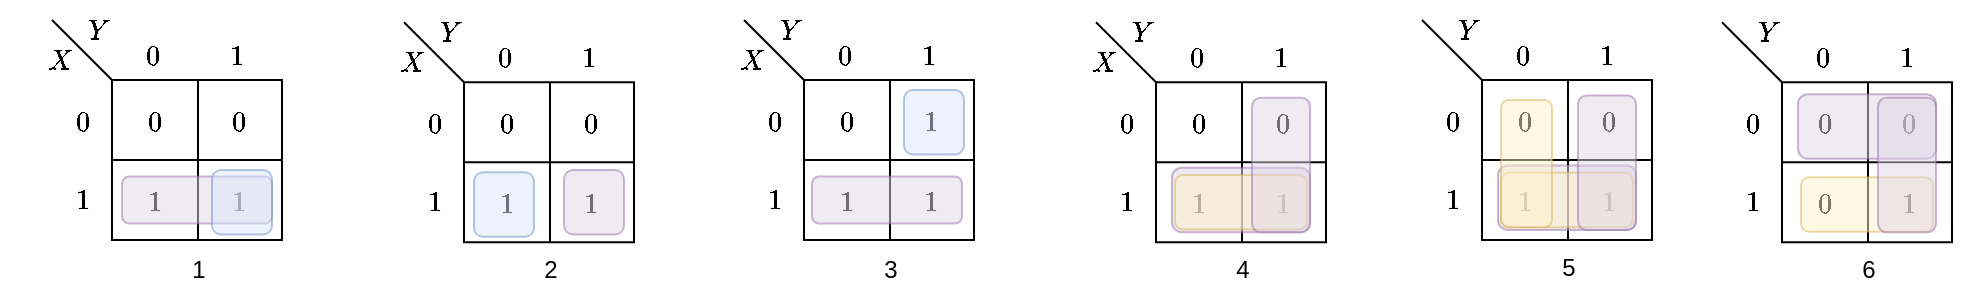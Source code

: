 <mxfile version="20.6.2" type="device"><diagram id="-MAkmKdLM5bLGDPjDJIu" name="第 1 页"><mxGraphModel dx="1099" dy="799" grid="1" gridSize="10" guides="1" tooltips="1" connect="1" arrows="1" fold="1" page="0" pageScale="1" pageWidth="827" pageHeight="1169" math="1" shadow="0"><root><mxCell id="0"/><mxCell id="1" parent="0"/><mxCell id="CgvZ15_UMmdGsSOJq5-d-1" value="" style="shape=table;html=1;whiteSpace=wrap;startSize=0;container=1;collapsible=0;childLayout=tableLayout;" vertex="1" parent="1"><mxGeometry x="310" y="230" width="85" height="80" as="geometry"/></mxCell><mxCell id="CgvZ15_UMmdGsSOJq5-d-2" value="" style="shape=tableRow;horizontal=0;startSize=0;swimlaneHead=0;swimlaneBody=0;top=0;left=0;bottom=0;right=0;collapsible=0;dropTarget=0;fillColor=none;points=[[0,0.5],[1,0.5]];portConstraint=eastwest;" vertex="1" parent="CgvZ15_UMmdGsSOJq5-d-1"><mxGeometry width="85" height="40" as="geometry"/></mxCell><mxCell id="CgvZ15_UMmdGsSOJq5-d-3" value="$$0$$" style="shape=partialRectangle;html=1;whiteSpace=wrap;connectable=0;fillColor=none;top=0;left=0;bottom=0;right=0;overflow=hidden;" vertex="1" parent="CgvZ15_UMmdGsSOJq5-d-2"><mxGeometry width="43" height="40" as="geometry"><mxRectangle width="43" height="40" as="alternateBounds"/></mxGeometry></mxCell><mxCell id="CgvZ15_UMmdGsSOJq5-d-4" value="$$0$$" style="shape=partialRectangle;html=1;whiteSpace=wrap;connectable=0;fillColor=none;top=0;left=0;bottom=0;right=0;overflow=hidden;" vertex="1" parent="CgvZ15_UMmdGsSOJq5-d-2"><mxGeometry x="43" width="42" height="40" as="geometry"><mxRectangle width="42" height="40" as="alternateBounds"/></mxGeometry></mxCell><mxCell id="CgvZ15_UMmdGsSOJq5-d-7" value="" style="shape=tableRow;horizontal=0;startSize=0;swimlaneHead=0;swimlaneBody=0;top=0;left=0;bottom=0;right=0;collapsible=0;dropTarget=0;fillColor=none;points=[[0,0.5],[1,0.5]];portConstraint=eastwest;" vertex="1" parent="CgvZ15_UMmdGsSOJq5-d-1"><mxGeometry y="40" width="85" height="40" as="geometry"/></mxCell><mxCell id="CgvZ15_UMmdGsSOJq5-d-8" value="$$1$$" style="shape=partialRectangle;html=1;whiteSpace=wrap;connectable=0;fillColor=none;top=0;left=0;bottom=0;right=0;overflow=hidden;" vertex="1" parent="CgvZ15_UMmdGsSOJq5-d-7"><mxGeometry width="43" height="40" as="geometry"><mxRectangle width="43" height="40" as="alternateBounds"/></mxGeometry></mxCell><mxCell id="CgvZ15_UMmdGsSOJq5-d-9" value="$$1$$" style="shape=partialRectangle;html=1;whiteSpace=wrap;connectable=0;fillColor=none;top=0;left=0;bottom=0;right=0;overflow=hidden;" vertex="1" parent="CgvZ15_UMmdGsSOJq5-d-7"><mxGeometry x="43" width="42" height="40" as="geometry"><mxRectangle width="42" height="40" as="alternateBounds"/></mxGeometry></mxCell><mxCell id="CgvZ15_UMmdGsSOJq5-d-22" value="$$0$$" style="text;html=1;align=center;verticalAlign=middle;resizable=0;points=[];autosize=1;strokeColor=none;fillColor=none;" vertex="1" parent="1"><mxGeometry x="300" y="203" width="60" height="30" as="geometry"/></mxCell><mxCell id="CgvZ15_UMmdGsSOJq5-d-23" value="$$0$$" style="text;html=1;align=center;verticalAlign=middle;resizable=0;points=[];autosize=1;strokeColor=none;fillColor=none;" vertex="1" parent="1"><mxGeometry x="265" y="236" width="60" height="30" as="geometry"/></mxCell><mxCell id="CgvZ15_UMmdGsSOJq5-d-24" value="$$1$$" style="text;html=1;align=center;verticalAlign=middle;resizable=0;points=[];autosize=1;strokeColor=none;fillColor=none;" vertex="1" parent="1"><mxGeometry x="342" y="203" width="60" height="30" as="geometry"/></mxCell><mxCell id="CgvZ15_UMmdGsSOJq5-d-27" value="$$1$$" style="text;html=1;align=center;verticalAlign=middle;resizable=0;points=[];autosize=1;strokeColor=none;fillColor=none;" vertex="1" parent="1"><mxGeometry x="265" y="275" width="60" height="30" as="geometry"/></mxCell><mxCell id="CgvZ15_UMmdGsSOJq5-d-30" value="" style="endArrow=none;html=1;rounded=0;" edge="1" parent="1"><mxGeometry width="50" height="50" relative="1" as="geometry"><mxPoint x="280" y="200" as="sourcePoint"/><mxPoint x="310" y="230" as="targetPoint"/></mxGeometry></mxCell><mxCell id="CgvZ15_UMmdGsSOJq5-d-38" value="$$X$$" style="text;html=1;align=center;verticalAlign=middle;resizable=0;points=[];autosize=1;strokeColor=none;fillColor=none;" vertex="1" parent="1"><mxGeometry x="254" y="205" width="60" height="30" as="geometry"/></mxCell><mxCell id="CgvZ15_UMmdGsSOJq5-d-39" value="$$Y$$" style="text;html=1;align=center;verticalAlign=middle;resizable=0;points=[];autosize=1;strokeColor=none;fillColor=none;" vertex="1" parent="1"><mxGeometry x="273" y="190" width="60" height="30" as="geometry"/></mxCell><mxCell id="CgvZ15_UMmdGsSOJq5-d-40" value="" style="rounded=1;whiteSpace=wrap;html=1;fillColor=#e1d5e7;strokeColor=#9673a6;opacity=50;" vertex="1" parent="1"><mxGeometry x="315" y="278.25" width="75" height="23.5" as="geometry"/></mxCell><mxCell id="CgvZ15_UMmdGsSOJq5-d-41" value="" style="rounded=1;whiteSpace=wrap;html=1;fillColor=#dae8fc;strokeColor=#6c8ebf;opacity=50;" vertex="1" parent="1"><mxGeometry x="360" y="275" width="30" height="32.25" as="geometry"/></mxCell><mxCell id="CgvZ15_UMmdGsSOJq5-d-42" value="" style="shape=table;html=1;whiteSpace=wrap;startSize=0;container=1;collapsible=0;childLayout=tableLayout;" vertex="1" parent="1"><mxGeometry x="486" y="231.12" width="85" height="80" as="geometry"/></mxCell><mxCell id="CgvZ15_UMmdGsSOJq5-d-43" value="" style="shape=tableRow;horizontal=0;startSize=0;swimlaneHead=0;swimlaneBody=0;top=0;left=0;bottom=0;right=0;collapsible=0;dropTarget=0;fillColor=none;points=[[0,0.5],[1,0.5]];portConstraint=eastwest;" vertex="1" parent="CgvZ15_UMmdGsSOJq5-d-42"><mxGeometry width="85" height="40" as="geometry"/></mxCell><mxCell id="CgvZ15_UMmdGsSOJq5-d-44" value="$$0$$" style="shape=partialRectangle;html=1;whiteSpace=wrap;connectable=0;fillColor=none;top=0;left=0;bottom=0;right=0;overflow=hidden;" vertex="1" parent="CgvZ15_UMmdGsSOJq5-d-43"><mxGeometry width="43" height="40" as="geometry"><mxRectangle width="43" height="40" as="alternateBounds"/></mxGeometry></mxCell><mxCell id="CgvZ15_UMmdGsSOJq5-d-45" value="$$0$$" style="shape=partialRectangle;html=1;whiteSpace=wrap;connectable=0;fillColor=none;top=0;left=0;bottom=0;right=0;overflow=hidden;" vertex="1" parent="CgvZ15_UMmdGsSOJq5-d-43"><mxGeometry x="43" width="42" height="40" as="geometry"><mxRectangle width="42" height="40" as="alternateBounds"/></mxGeometry></mxCell><mxCell id="CgvZ15_UMmdGsSOJq5-d-46" value="" style="shape=tableRow;horizontal=0;startSize=0;swimlaneHead=0;swimlaneBody=0;top=0;left=0;bottom=0;right=0;collapsible=0;dropTarget=0;fillColor=none;points=[[0,0.5],[1,0.5]];portConstraint=eastwest;" vertex="1" parent="CgvZ15_UMmdGsSOJq5-d-42"><mxGeometry y="40" width="85" height="40" as="geometry"/></mxCell><mxCell id="CgvZ15_UMmdGsSOJq5-d-47" value="$$1$$" style="shape=partialRectangle;html=1;whiteSpace=wrap;connectable=0;fillColor=none;top=0;left=0;bottom=0;right=0;overflow=hidden;" vertex="1" parent="CgvZ15_UMmdGsSOJq5-d-46"><mxGeometry width="43" height="40" as="geometry"><mxRectangle width="43" height="40" as="alternateBounds"/></mxGeometry></mxCell><mxCell id="CgvZ15_UMmdGsSOJq5-d-48" value="$$1$$" style="shape=partialRectangle;html=1;whiteSpace=wrap;connectable=0;fillColor=none;top=0;left=0;bottom=0;right=0;overflow=hidden;" vertex="1" parent="CgvZ15_UMmdGsSOJq5-d-46"><mxGeometry x="43" width="42" height="40" as="geometry"><mxRectangle width="42" height="40" as="alternateBounds"/></mxGeometry></mxCell><mxCell id="CgvZ15_UMmdGsSOJq5-d-49" value="$$0$$" style="text;html=1;align=center;verticalAlign=middle;resizable=0;points=[];autosize=1;strokeColor=none;fillColor=none;" vertex="1" parent="1"><mxGeometry x="476" y="204.12" width="60" height="30" as="geometry"/></mxCell><mxCell id="CgvZ15_UMmdGsSOJq5-d-50" value="$$0$$" style="text;html=1;align=center;verticalAlign=middle;resizable=0;points=[];autosize=1;strokeColor=none;fillColor=none;" vertex="1" parent="1"><mxGeometry x="441" y="237.12" width="60" height="30" as="geometry"/></mxCell><mxCell id="CgvZ15_UMmdGsSOJq5-d-51" value="$$1$$" style="text;html=1;align=center;verticalAlign=middle;resizable=0;points=[];autosize=1;strokeColor=none;fillColor=none;" vertex="1" parent="1"><mxGeometry x="518" y="204.12" width="60" height="30" as="geometry"/></mxCell><mxCell id="CgvZ15_UMmdGsSOJq5-d-52" value="$$1$$" style="text;html=1;align=center;verticalAlign=middle;resizable=0;points=[];autosize=1;strokeColor=none;fillColor=none;" vertex="1" parent="1"><mxGeometry x="441" y="276.12" width="60" height="30" as="geometry"/></mxCell><mxCell id="CgvZ15_UMmdGsSOJq5-d-53" value="" style="endArrow=none;html=1;rounded=0;" edge="1" parent="1"><mxGeometry width="50" height="50" relative="1" as="geometry"><mxPoint x="456" y="201.12" as="sourcePoint"/><mxPoint x="486" y="231.12" as="targetPoint"/></mxGeometry></mxCell><mxCell id="CgvZ15_UMmdGsSOJq5-d-54" value="$$X$$" style="text;html=1;align=center;verticalAlign=middle;resizable=0;points=[];autosize=1;strokeColor=none;fillColor=none;" vertex="1" parent="1"><mxGeometry x="430" y="206.12" width="60" height="30" as="geometry"/></mxCell><mxCell id="CgvZ15_UMmdGsSOJq5-d-55" value="$$Y$$" style="text;html=1;align=center;verticalAlign=middle;resizable=0;points=[];autosize=1;strokeColor=none;fillColor=none;" vertex="1" parent="1"><mxGeometry x="449" y="191.12" width="60" height="30" as="geometry"/></mxCell><mxCell id="CgvZ15_UMmdGsSOJq5-d-57" value="" style="rounded=1;whiteSpace=wrap;html=1;fillColor=#dae8fc;strokeColor=#6c8ebf;opacity=50;" vertex="1" parent="1"><mxGeometry x="491" y="276.12" width="30" height="32.25" as="geometry"/></mxCell><mxCell id="CgvZ15_UMmdGsSOJq5-d-58" value="" style="rounded=1;whiteSpace=wrap;html=1;fillColor=#e1d5e7;strokeColor=#9673a6;opacity=50;" vertex="1" parent="1"><mxGeometry x="536" y="275" width="30" height="32.25" as="geometry"/></mxCell><mxCell id="CgvZ15_UMmdGsSOJq5-d-91" value="1" style="text;html=1;align=center;verticalAlign=middle;resizable=0;points=[];autosize=1;strokeColor=none;fillColor=none;opacity=50;" vertex="1" parent="1"><mxGeometry x="337.5" y="310" width="30" height="30" as="geometry"/></mxCell><mxCell id="CgvZ15_UMmdGsSOJq5-d-92" value="2" style="text;html=1;align=center;verticalAlign=middle;resizable=0;points=[];autosize=1;strokeColor=none;fillColor=none;opacity=50;" vertex="1" parent="1"><mxGeometry x="513.5" y="310" width="30" height="30" as="geometry"/></mxCell><mxCell id="CgvZ15_UMmdGsSOJq5-d-127" value="" style="shape=table;html=1;whiteSpace=wrap;startSize=0;container=1;collapsible=0;childLayout=tableLayout;" vertex="1" parent="1"><mxGeometry x="656" y="230" width="85" height="80" as="geometry"/></mxCell><mxCell id="CgvZ15_UMmdGsSOJq5-d-128" value="" style="shape=tableRow;horizontal=0;startSize=0;swimlaneHead=0;swimlaneBody=0;top=0;left=0;bottom=0;right=0;collapsible=0;dropTarget=0;fillColor=none;points=[[0,0.5],[1,0.5]];portConstraint=eastwest;" vertex="1" parent="CgvZ15_UMmdGsSOJq5-d-127"><mxGeometry width="85" height="40" as="geometry"/></mxCell><mxCell id="CgvZ15_UMmdGsSOJq5-d-129" value="$$0$$" style="shape=partialRectangle;html=1;whiteSpace=wrap;connectable=0;fillColor=none;top=0;left=0;bottom=0;right=0;overflow=hidden;" vertex="1" parent="CgvZ15_UMmdGsSOJq5-d-128"><mxGeometry width="43" height="40" as="geometry"><mxRectangle width="43" height="40" as="alternateBounds"/></mxGeometry></mxCell><mxCell id="CgvZ15_UMmdGsSOJq5-d-130" value="$$1$$" style="shape=partialRectangle;html=1;whiteSpace=wrap;connectable=0;fillColor=none;top=0;left=0;bottom=0;right=0;overflow=hidden;" vertex="1" parent="CgvZ15_UMmdGsSOJq5-d-128"><mxGeometry x="43" width="42" height="40" as="geometry"><mxRectangle width="42" height="40" as="alternateBounds"/></mxGeometry></mxCell><mxCell id="CgvZ15_UMmdGsSOJq5-d-131" value="" style="shape=tableRow;horizontal=0;startSize=0;swimlaneHead=0;swimlaneBody=0;top=0;left=0;bottom=0;right=0;collapsible=0;dropTarget=0;fillColor=none;points=[[0,0.5],[1,0.5]];portConstraint=eastwest;" vertex="1" parent="CgvZ15_UMmdGsSOJq5-d-127"><mxGeometry y="40" width="85" height="40" as="geometry"/></mxCell><mxCell id="CgvZ15_UMmdGsSOJq5-d-132" value="$$1$$" style="shape=partialRectangle;html=1;whiteSpace=wrap;connectable=0;fillColor=none;top=0;left=0;bottom=0;right=0;overflow=hidden;" vertex="1" parent="CgvZ15_UMmdGsSOJq5-d-131"><mxGeometry width="43" height="40" as="geometry"><mxRectangle width="43" height="40" as="alternateBounds"/></mxGeometry></mxCell><mxCell id="CgvZ15_UMmdGsSOJq5-d-133" value="$$1$$" style="shape=partialRectangle;html=1;whiteSpace=wrap;connectable=0;fillColor=none;top=0;left=0;bottom=0;right=0;overflow=hidden;" vertex="1" parent="CgvZ15_UMmdGsSOJq5-d-131"><mxGeometry x="43" width="42" height="40" as="geometry"><mxRectangle width="42" height="40" as="alternateBounds"/></mxGeometry></mxCell><mxCell id="CgvZ15_UMmdGsSOJq5-d-134" value="$$0$$" style="text;html=1;align=center;verticalAlign=middle;resizable=0;points=[];autosize=1;strokeColor=none;fillColor=none;" vertex="1" parent="1"><mxGeometry x="646" y="203" width="60" height="30" as="geometry"/></mxCell><mxCell id="CgvZ15_UMmdGsSOJq5-d-135" value="$$0$$" style="text;html=1;align=center;verticalAlign=middle;resizable=0;points=[];autosize=1;strokeColor=none;fillColor=none;" vertex="1" parent="1"><mxGeometry x="611" y="236" width="60" height="30" as="geometry"/></mxCell><mxCell id="CgvZ15_UMmdGsSOJq5-d-136" value="$$1$$" style="text;html=1;align=center;verticalAlign=middle;resizable=0;points=[];autosize=1;strokeColor=none;fillColor=none;" vertex="1" parent="1"><mxGeometry x="688" y="203" width="60" height="30" as="geometry"/></mxCell><mxCell id="CgvZ15_UMmdGsSOJq5-d-137" value="$$1$$" style="text;html=1;align=center;verticalAlign=middle;resizable=0;points=[];autosize=1;strokeColor=none;fillColor=none;" vertex="1" parent="1"><mxGeometry x="611" y="275" width="60" height="30" as="geometry"/></mxCell><mxCell id="CgvZ15_UMmdGsSOJq5-d-138" value="" style="endArrow=none;html=1;rounded=0;" edge="1" parent="1"><mxGeometry width="50" height="50" relative="1" as="geometry"><mxPoint x="626.0" y="200" as="sourcePoint"/><mxPoint x="656.0" y="230" as="targetPoint"/></mxGeometry></mxCell><mxCell id="CgvZ15_UMmdGsSOJq5-d-139" value="$$X$$" style="text;html=1;align=center;verticalAlign=middle;resizable=0;points=[];autosize=1;strokeColor=none;fillColor=none;" vertex="1" parent="1"><mxGeometry x="600" y="205" width="60" height="30" as="geometry"/></mxCell><mxCell id="CgvZ15_UMmdGsSOJq5-d-140" value="$$Y$$" style="text;html=1;align=center;verticalAlign=middle;resizable=0;points=[];autosize=1;strokeColor=none;fillColor=none;" vertex="1" parent="1"><mxGeometry x="619" y="190" width="60" height="30" as="geometry"/></mxCell><mxCell id="CgvZ15_UMmdGsSOJq5-d-141" value="" style="rounded=1;whiteSpace=wrap;html=1;fillColor=#e1d5e7;strokeColor=#9673a6;opacity=50;" vertex="1" parent="1"><mxGeometry x="660" y="278.25" width="75" height="23.5" as="geometry"/></mxCell><mxCell id="CgvZ15_UMmdGsSOJq5-d-142" value="" style="rounded=1;whiteSpace=wrap;html=1;fillColor=#dae8fc;strokeColor=#6c8ebf;opacity=50;" vertex="1" parent="1"><mxGeometry x="706" y="235" width="30" height="32.25" as="geometry"/></mxCell><mxCell id="CgvZ15_UMmdGsSOJq5-d-143" value="" style="shape=table;html=1;whiteSpace=wrap;startSize=0;container=1;collapsible=0;childLayout=tableLayout;" vertex="1" parent="1"><mxGeometry x="832" y="231.12" width="85" height="80" as="geometry"/></mxCell><mxCell id="CgvZ15_UMmdGsSOJq5-d-144" value="" style="shape=tableRow;horizontal=0;startSize=0;swimlaneHead=0;swimlaneBody=0;top=0;left=0;bottom=0;right=0;collapsible=0;dropTarget=0;fillColor=none;points=[[0,0.5],[1,0.5]];portConstraint=eastwest;" vertex="1" parent="CgvZ15_UMmdGsSOJq5-d-143"><mxGeometry width="85" height="40" as="geometry"/></mxCell><mxCell id="CgvZ15_UMmdGsSOJq5-d-145" value="$$0$$" style="shape=partialRectangle;html=1;whiteSpace=wrap;connectable=0;fillColor=none;top=0;left=0;bottom=0;right=0;overflow=hidden;" vertex="1" parent="CgvZ15_UMmdGsSOJq5-d-144"><mxGeometry width="43" height="40" as="geometry"><mxRectangle width="43" height="40" as="alternateBounds"/></mxGeometry></mxCell><mxCell id="CgvZ15_UMmdGsSOJq5-d-146" value="$$0$$" style="shape=partialRectangle;html=1;whiteSpace=wrap;connectable=0;fillColor=none;top=0;left=0;bottom=0;right=0;overflow=hidden;" vertex="1" parent="CgvZ15_UMmdGsSOJq5-d-144"><mxGeometry x="43" width="42" height="40" as="geometry"><mxRectangle width="42" height="40" as="alternateBounds"/></mxGeometry></mxCell><mxCell id="CgvZ15_UMmdGsSOJq5-d-147" value="" style="shape=tableRow;horizontal=0;startSize=0;swimlaneHead=0;swimlaneBody=0;top=0;left=0;bottom=0;right=0;collapsible=0;dropTarget=0;fillColor=none;points=[[0,0.5],[1,0.5]];portConstraint=eastwest;" vertex="1" parent="CgvZ15_UMmdGsSOJq5-d-143"><mxGeometry y="40" width="85" height="40" as="geometry"/></mxCell><mxCell id="CgvZ15_UMmdGsSOJq5-d-148" value="$$1$$" style="shape=partialRectangle;html=1;whiteSpace=wrap;connectable=0;fillColor=none;top=0;left=0;bottom=0;right=0;overflow=hidden;" vertex="1" parent="CgvZ15_UMmdGsSOJq5-d-147"><mxGeometry width="43" height="40" as="geometry"><mxRectangle width="43" height="40" as="alternateBounds"/></mxGeometry></mxCell><mxCell id="CgvZ15_UMmdGsSOJq5-d-149" value="$$1$$" style="shape=partialRectangle;html=1;whiteSpace=wrap;connectable=0;fillColor=none;top=0;left=0;bottom=0;right=0;overflow=hidden;" vertex="1" parent="CgvZ15_UMmdGsSOJq5-d-147"><mxGeometry x="43" width="42" height="40" as="geometry"><mxRectangle width="42" height="40" as="alternateBounds"/></mxGeometry></mxCell><mxCell id="CgvZ15_UMmdGsSOJq5-d-150" value="$$0$$" style="text;html=1;align=center;verticalAlign=middle;resizable=0;points=[];autosize=1;strokeColor=none;fillColor=none;" vertex="1" parent="1"><mxGeometry x="822" y="204.12" width="60" height="30" as="geometry"/></mxCell><mxCell id="CgvZ15_UMmdGsSOJq5-d-151" value="$$0$$" style="text;html=1;align=center;verticalAlign=middle;resizable=0;points=[];autosize=1;strokeColor=none;fillColor=none;" vertex="1" parent="1"><mxGeometry x="787" y="237.12" width="60" height="30" as="geometry"/></mxCell><mxCell id="CgvZ15_UMmdGsSOJq5-d-152" value="$$1$$" style="text;html=1;align=center;verticalAlign=middle;resizable=0;points=[];autosize=1;strokeColor=none;fillColor=none;" vertex="1" parent="1"><mxGeometry x="864" y="204.12" width="60" height="30" as="geometry"/></mxCell><mxCell id="CgvZ15_UMmdGsSOJq5-d-153" value="$$1$$" style="text;html=1;align=center;verticalAlign=middle;resizable=0;points=[];autosize=1;strokeColor=none;fillColor=none;" vertex="1" parent="1"><mxGeometry x="787" y="276.12" width="60" height="30" as="geometry"/></mxCell><mxCell id="CgvZ15_UMmdGsSOJq5-d-154" value="" style="endArrow=none;html=1;rounded=0;" edge="1" parent="1"><mxGeometry width="50" height="50" relative="1" as="geometry"><mxPoint x="802" y="201.12" as="sourcePoint"/><mxPoint x="832" y="231.12" as="targetPoint"/></mxGeometry></mxCell><mxCell id="CgvZ15_UMmdGsSOJq5-d-155" value="$$X$$" style="text;html=1;align=center;verticalAlign=middle;resizable=0;points=[];autosize=1;strokeColor=none;fillColor=none;" vertex="1" parent="1"><mxGeometry x="776" y="206.12" width="60" height="30" as="geometry"/></mxCell><mxCell id="CgvZ15_UMmdGsSOJq5-d-156" value="$$Y$$" style="text;html=1;align=center;verticalAlign=middle;resizable=0;points=[];autosize=1;strokeColor=none;fillColor=none;" vertex="1" parent="1"><mxGeometry x="795" y="191.12" width="60" height="30" as="geometry"/></mxCell><mxCell id="CgvZ15_UMmdGsSOJq5-d-158" value="" style="rounded=1;whiteSpace=wrap;html=1;fillColor=#e1d5e7;strokeColor=#9673a6;opacity=50;" vertex="1" parent="1"><mxGeometry x="840" y="273.87" width="69" height="32.25" as="geometry"/></mxCell><mxCell id="CgvZ15_UMmdGsSOJq5-d-157" value="" style="rounded=1;whiteSpace=wrap;html=1;fillColor=#fff2cc;strokeColor=#d6b656;opacity=50;" vertex="1" parent="1"><mxGeometry x="841.5" y="277.5" width="66" height="27.25" as="geometry"/></mxCell><mxCell id="CgvZ15_UMmdGsSOJq5-d-159" value="3" style="text;html=1;align=center;verticalAlign=middle;resizable=0;points=[];autosize=1;strokeColor=none;fillColor=none;opacity=50;" vertex="1" parent="1"><mxGeometry x="683.5" y="310" width="30" height="30" as="geometry"/></mxCell><mxCell id="CgvZ15_UMmdGsSOJq5-d-160" value="4" style="text;html=1;align=center;verticalAlign=middle;resizable=0;points=[];autosize=1;strokeColor=none;fillColor=none;opacity=50;" vertex="1" parent="1"><mxGeometry x="859.5" y="310" width="30" height="30" as="geometry"/></mxCell><mxCell id="CgvZ15_UMmdGsSOJq5-d-162" value="" style="rounded=1;whiteSpace=wrap;html=1;fillColor=#e1d5e7;strokeColor=#9673a6;opacity=50;" vertex="1" parent="1"><mxGeometry x="880" y="238.87" width="29" height="67.25" as="geometry"/></mxCell><mxCell id="CgvZ15_UMmdGsSOJq5-d-163" value="" style="shape=table;html=1;whiteSpace=wrap;startSize=0;container=1;collapsible=0;childLayout=tableLayout;" vertex="1" parent="1"><mxGeometry x="995" y="230" width="85" height="80" as="geometry"/></mxCell><mxCell id="CgvZ15_UMmdGsSOJq5-d-164" value="" style="shape=tableRow;horizontal=0;startSize=0;swimlaneHead=0;swimlaneBody=0;top=0;left=0;bottom=0;right=0;collapsible=0;dropTarget=0;fillColor=none;points=[[0,0.5],[1,0.5]];portConstraint=eastwest;" vertex="1" parent="CgvZ15_UMmdGsSOJq5-d-163"><mxGeometry width="85" height="40" as="geometry"/></mxCell><mxCell id="CgvZ15_UMmdGsSOJq5-d-165" value="$$0$$" style="shape=partialRectangle;html=1;whiteSpace=wrap;connectable=0;fillColor=none;top=0;left=0;bottom=0;right=0;overflow=hidden;" vertex="1" parent="CgvZ15_UMmdGsSOJq5-d-164"><mxGeometry width="43" height="40" as="geometry"><mxRectangle width="43" height="40" as="alternateBounds"/></mxGeometry></mxCell><mxCell id="CgvZ15_UMmdGsSOJq5-d-166" value="$$0$$" style="shape=partialRectangle;html=1;whiteSpace=wrap;connectable=0;fillColor=none;top=0;left=0;bottom=0;right=0;overflow=hidden;" vertex="1" parent="CgvZ15_UMmdGsSOJq5-d-164"><mxGeometry x="43" width="42" height="40" as="geometry"><mxRectangle width="42" height="40" as="alternateBounds"/></mxGeometry></mxCell><mxCell id="CgvZ15_UMmdGsSOJq5-d-167" value="" style="shape=tableRow;horizontal=0;startSize=0;swimlaneHead=0;swimlaneBody=0;top=0;left=0;bottom=0;right=0;collapsible=0;dropTarget=0;fillColor=none;points=[[0,0.5],[1,0.5]];portConstraint=eastwest;" vertex="1" parent="CgvZ15_UMmdGsSOJq5-d-163"><mxGeometry y="40" width="85" height="40" as="geometry"/></mxCell><mxCell id="CgvZ15_UMmdGsSOJq5-d-168" value="$$1$$" style="shape=partialRectangle;html=1;whiteSpace=wrap;connectable=0;fillColor=none;top=0;left=0;bottom=0;right=0;overflow=hidden;" vertex="1" parent="CgvZ15_UMmdGsSOJq5-d-167"><mxGeometry width="43" height="40" as="geometry"><mxRectangle width="43" height="40" as="alternateBounds"/></mxGeometry></mxCell><mxCell id="CgvZ15_UMmdGsSOJq5-d-169" value="$$1$$" style="shape=partialRectangle;html=1;whiteSpace=wrap;connectable=0;fillColor=none;top=0;left=0;bottom=0;right=0;overflow=hidden;" vertex="1" parent="CgvZ15_UMmdGsSOJq5-d-167"><mxGeometry x="43" width="42" height="40" as="geometry"><mxRectangle width="42" height="40" as="alternateBounds"/></mxGeometry></mxCell><mxCell id="CgvZ15_UMmdGsSOJq5-d-170" value="$$0$$" style="text;html=1;align=center;verticalAlign=middle;resizable=0;points=[];autosize=1;strokeColor=none;fillColor=none;" vertex="1" parent="1"><mxGeometry x="985" y="203" width="60" height="30" as="geometry"/></mxCell><mxCell id="CgvZ15_UMmdGsSOJq5-d-171" value="$$0$$" style="text;html=1;align=center;verticalAlign=middle;resizable=0;points=[];autosize=1;strokeColor=none;fillColor=none;" vertex="1" parent="1"><mxGeometry x="950" y="236" width="60" height="30" as="geometry"/></mxCell><mxCell id="CgvZ15_UMmdGsSOJq5-d-172" value="$$1$$" style="text;html=1;align=center;verticalAlign=middle;resizable=0;points=[];autosize=1;strokeColor=none;fillColor=none;" vertex="1" parent="1"><mxGeometry x="1027" y="203" width="60" height="30" as="geometry"/></mxCell><mxCell id="CgvZ15_UMmdGsSOJq5-d-173" value="$$1$$" style="text;html=1;align=center;verticalAlign=middle;resizable=0;points=[];autosize=1;strokeColor=none;fillColor=none;" vertex="1" parent="1"><mxGeometry x="950" y="275" width="60" height="30" as="geometry"/></mxCell><mxCell id="CgvZ15_UMmdGsSOJq5-d-174" value="" style="endArrow=none;html=1;rounded=0;" edge="1" parent="1"><mxGeometry width="50" height="50" relative="1" as="geometry"><mxPoint x="965" y="200" as="sourcePoint"/><mxPoint x="995" y="230.0" as="targetPoint"/></mxGeometry></mxCell><mxCell id="CgvZ15_UMmdGsSOJq5-d-175" value="$$Y$$" style="text;html=1;align=center;verticalAlign=middle;resizable=0;points=[];autosize=1;strokeColor=none;fillColor=none;" vertex="1" parent="1"><mxGeometry x="958" y="190" width="60" height="30" as="geometry"/></mxCell><mxCell id="CgvZ15_UMmdGsSOJq5-d-176" value="" style="rounded=1;whiteSpace=wrap;html=1;fillColor=#e1d5e7;strokeColor=#9673a6;opacity=50;" vertex="1" parent="1"><mxGeometry x="1003" y="272.75" width="69" height="32.25" as="geometry"/></mxCell><mxCell id="CgvZ15_UMmdGsSOJq5-d-177" value="" style="rounded=1;whiteSpace=wrap;html=1;fillColor=#fff2cc;strokeColor=#d6b656;opacity=50;" vertex="1" parent="1"><mxGeometry x="1004.5" y="276.38" width="66" height="27.25" as="geometry"/></mxCell><mxCell id="CgvZ15_UMmdGsSOJq5-d-178" value="5" style="text;html=1;align=center;verticalAlign=middle;resizable=0;points=[];autosize=1;strokeColor=none;fillColor=none;opacity=50;" vertex="1" parent="1"><mxGeometry x="1022.5" y="308.88" width="30" height="30" as="geometry"/></mxCell><mxCell id="CgvZ15_UMmdGsSOJq5-d-179" value="" style="rounded=1;whiteSpace=wrap;html=1;fillColor=#e1d5e7;strokeColor=#9673a6;opacity=50;" vertex="1" parent="1"><mxGeometry x="1043" y="237.75" width="29" height="67.25" as="geometry"/></mxCell><mxCell id="CgvZ15_UMmdGsSOJq5-d-180" value="" style="rounded=1;whiteSpace=wrap;html=1;fillColor=#fff2cc;strokeColor=#d6b656;opacity=50;" vertex="1" parent="1"><mxGeometry x="1004.5" y="240" width="25.5" height="63.63" as="geometry"/></mxCell><mxCell id="CgvZ15_UMmdGsSOJq5-d-181" value="" style="shape=table;html=1;whiteSpace=wrap;startSize=0;container=1;collapsible=0;childLayout=tableLayout;" vertex="1" parent="1"><mxGeometry x="1145" y="231.12" width="85" height="80" as="geometry"/></mxCell><mxCell id="CgvZ15_UMmdGsSOJq5-d-182" value="" style="shape=tableRow;horizontal=0;startSize=0;swimlaneHead=0;swimlaneBody=0;top=0;left=0;bottom=0;right=0;collapsible=0;dropTarget=0;fillColor=none;points=[[0,0.5],[1,0.5]];portConstraint=eastwest;" vertex="1" parent="CgvZ15_UMmdGsSOJq5-d-181"><mxGeometry width="85" height="40" as="geometry"/></mxCell><mxCell id="CgvZ15_UMmdGsSOJq5-d-183" value="$$0$$" style="shape=partialRectangle;html=1;whiteSpace=wrap;connectable=0;fillColor=none;top=0;left=0;bottom=0;right=0;overflow=hidden;" vertex="1" parent="CgvZ15_UMmdGsSOJq5-d-182"><mxGeometry width="43" height="40" as="geometry"><mxRectangle width="43" height="40" as="alternateBounds"/></mxGeometry></mxCell><mxCell id="CgvZ15_UMmdGsSOJq5-d-184" value="$$0$$" style="shape=partialRectangle;html=1;whiteSpace=wrap;connectable=0;fillColor=none;top=0;left=0;bottom=0;right=0;overflow=hidden;" vertex="1" parent="CgvZ15_UMmdGsSOJq5-d-182"><mxGeometry x="43" width="42" height="40" as="geometry"><mxRectangle width="42" height="40" as="alternateBounds"/></mxGeometry></mxCell><mxCell id="CgvZ15_UMmdGsSOJq5-d-185" value="" style="shape=tableRow;horizontal=0;startSize=0;swimlaneHead=0;swimlaneBody=0;top=0;left=0;bottom=0;right=0;collapsible=0;dropTarget=0;fillColor=none;points=[[0,0.5],[1,0.5]];portConstraint=eastwest;" vertex="1" parent="CgvZ15_UMmdGsSOJq5-d-181"><mxGeometry y="40" width="85" height="40" as="geometry"/></mxCell><mxCell id="CgvZ15_UMmdGsSOJq5-d-186" value="$$0$$" style="shape=partialRectangle;html=1;whiteSpace=wrap;connectable=0;fillColor=none;top=0;left=0;bottom=0;right=0;overflow=hidden;" vertex="1" parent="CgvZ15_UMmdGsSOJq5-d-185"><mxGeometry width="43" height="40" as="geometry"><mxRectangle width="43" height="40" as="alternateBounds"/></mxGeometry></mxCell><mxCell id="CgvZ15_UMmdGsSOJq5-d-187" value="$$1$$" style="shape=partialRectangle;html=1;whiteSpace=wrap;connectable=0;fillColor=none;top=0;left=0;bottom=0;right=0;overflow=hidden;" vertex="1" parent="CgvZ15_UMmdGsSOJq5-d-185"><mxGeometry x="43" width="42" height="40" as="geometry"><mxRectangle width="42" height="40" as="alternateBounds"/></mxGeometry></mxCell><mxCell id="CgvZ15_UMmdGsSOJq5-d-188" value="$$0$$" style="text;html=1;align=center;verticalAlign=middle;resizable=0;points=[];autosize=1;strokeColor=none;fillColor=none;" vertex="1" parent="1"><mxGeometry x="1135" y="204.12" width="60" height="30" as="geometry"/></mxCell><mxCell id="CgvZ15_UMmdGsSOJq5-d-189" value="$$0$$" style="text;html=1;align=center;verticalAlign=middle;resizable=0;points=[];autosize=1;strokeColor=none;fillColor=none;" vertex="1" parent="1"><mxGeometry x="1100" y="237.12" width="60" height="30" as="geometry"/></mxCell><mxCell id="CgvZ15_UMmdGsSOJq5-d-190" value="$$1$$" style="text;html=1;align=center;verticalAlign=middle;resizable=0;points=[];autosize=1;strokeColor=none;fillColor=none;" vertex="1" parent="1"><mxGeometry x="1177" y="204.12" width="60" height="30" as="geometry"/></mxCell><mxCell id="CgvZ15_UMmdGsSOJq5-d-191" value="$$1$$" style="text;html=1;align=center;verticalAlign=middle;resizable=0;points=[];autosize=1;strokeColor=none;fillColor=none;" vertex="1" parent="1"><mxGeometry x="1100" y="276.12" width="60" height="30" as="geometry"/></mxCell><mxCell id="CgvZ15_UMmdGsSOJq5-d-192" value="" style="endArrow=none;html=1;rounded=0;" edge="1" parent="1"><mxGeometry width="50" height="50" relative="1" as="geometry"><mxPoint x="1115" y="201.12" as="sourcePoint"/><mxPoint x="1145" y="231.12" as="targetPoint"/></mxGeometry></mxCell><mxCell id="CgvZ15_UMmdGsSOJq5-d-193" value="$$Y$$" style="text;html=1;align=center;verticalAlign=middle;resizable=0;points=[];autosize=1;strokeColor=none;fillColor=none;" vertex="1" parent="1"><mxGeometry x="1108" y="191.12" width="60" height="30" as="geometry"/></mxCell><mxCell id="CgvZ15_UMmdGsSOJq5-d-194" value="" style="rounded=1;whiteSpace=wrap;html=1;fillColor=#e1d5e7;strokeColor=#9673a6;opacity=50;" vertex="1" parent="1"><mxGeometry x="1153" y="237.12" width="69" height="32.25" as="geometry"/></mxCell><mxCell id="CgvZ15_UMmdGsSOJq5-d-195" value="" style="rounded=1;whiteSpace=wrap;html=1;fillColor=#fff2cc;strokeColor=#d6b656;opacity=50;" vertex="1" parent="1"><mxGeometry x="1154.5" y="278.62" width="66" height="27.25" as="geometry"/></mxCell><mxCell id="CgvZ15_UMmdGsSOJq5-d-196" value="6" style="text;html=1;align=center;verticalAlign=middle;resizable=0;points=[];autosize=1;strokeColor=none;fillColor=none;opacity=50;" vertex="1" parent="1"><mxGeometry x="1172.5" y="310" width="30" height="30" as="geometry"/></mxCell><mxCell id="CgvZ15_UMmdGsSOJq5-d-197" value="" style="rounded=1;whiteSpace=wrap;html=1;fillColor=#e1d5e7;strokeColor=#9673a6;opacity=50;" vertex="1" parent="1"><mxGeometry x="1193" y="238.87" width="29" height="67.25" as="geometry"/></mxCell></root></mxGraphModel></diagram></mxfile>